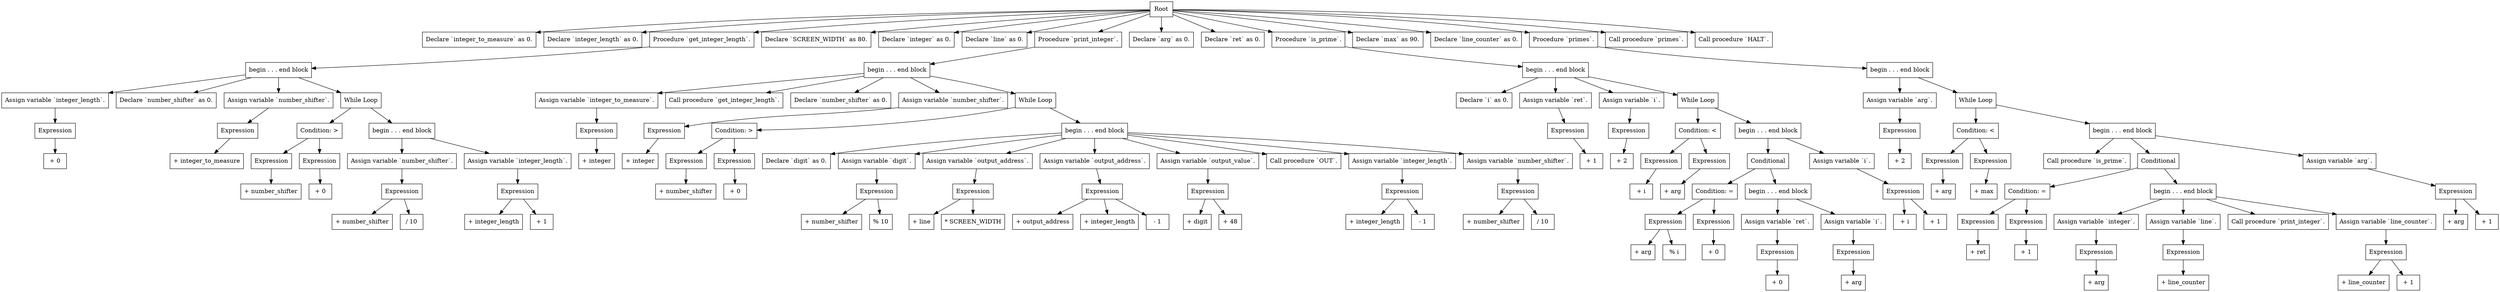 digraph ast {
    "0" [label="Root", shape=box];
    "0_0" [label="Declare `integer_to_measure` as 0.", shape=box];
    "0" -> "0_0";
    "0_1" [label="Declare `integer_length` as 0.", shape=box];
    "0" -> "0_1";
    "0_2" [label="Procedure `get_integer_length`.", shape=box];
    "0_2_0" [label="begin . . . end block", shape=box];
    "0_2_0_0" [label="Assign variable `integer_length`.", shape=box];
    "0_2_0_0_0" [label="Expression", shape=box];
    "0_2_0_0_0_0" [label="+ 0", shape=box];
    "0_2_0_0_0" -> "0_2_0_0_0_0";
    "0_2_0_0" -> "0_2_0_0_0";
    "0_2_0" -> "0_2_0_0";
    "0_2_0_1" [label="Declare `number_shifter` as 0.", shape=box];
    "0_2_0" -> "0_2_0_1";
    "0_2_0_2" [label="Assign variable `number_shifter`.", shape=box];
    "0_2_0_2_0" [label="Expression", shape=box];
    "0_2_0_2_0_0" [label="+ integer_to_measure", shape=box];
    "0_2_0_2_0" -> "0_2_0_2_0_0";
    "0_2_0_2" -> "0_2_0_2_0";
    "0_2_0" -> "0_2_0_2";
    "0_2_0_3" [label="While Loop", shape=box];
    "0_2_0_3_0" [label="Condition: >", shape=box];
    "0_2_0_3_0_0" [label="Expression", shape=box];
    "0_2_0_3_0_0_0" [label="+ number_shifter", shape=box];
    "0_2_0_3_0_0" -> "0_2_0_3_0_0_0";
    "0_2_0_3_0" -> "0_2_0_3_0_0";
    "0_2_0_3_0_1" [label="Expression", shape=box];
    "0_2_0_3_0_1_0" [label="+ 0", shape=box];
    "0_2_0_3_0_1" -> "0_2_0_3_0_1_0";
    "0_2_0_3_0" -> "0_2_0_3_0_1";
    "0_2_0_3" -> "0_2_0_3_0";
    "0_2_0_3_1" [label="begin . . . end block", shape=box];
    "0_2_0_3_1_0" [label="Assign variable `number_shifter`.", shape=box];
    "0_2_0_3_1_0_0" [label="Expression", shape=box];
    "0_2_0_3_1_0_0_0" [label="+ number_shifter", shape=box];
    "0_2_0_3_1_0_0" -> "0_2_0_3_1_0_0_0";
    "0_2_0_3_1_0_0_1" [label="/ 10", shape=box];
    "0_2_0_3_1_0_0" -> "0_2_0_3_1_0_0_1";
    "0_2_0_3_1_0" -> "0_2_0_3_1_0_0";
    "0_2_0_3_1" -> "0_2_0_3_1_0";
    "0_2_0_3_1_1" [label="Assign variable `integer_length`.", shape=box];
    "0_2_0_3_1_1_0" [label="Expression", shape=box];
    "0_2_0_3_1_1_0_0" [label="+ integer_length", shape=box];
    "0_2_0_3_1_1_0" -> "0_2_0_3_1_1_0_0";
    "0_2_0_3_1_1_0_1" [label="+ 1", shape=box];
    "0_2_0_3_1_1_0" -> "0_2_0_3_1_1_0_1";
    "0_2_0_3_1_1" -> "0_2_0_3_1_1_0";
    "0_2_0_3_1" -> "0_2_0_3_1_1";
    "0_2_0_3" -> "0_2_0_3_1";
    "0_2_0" -> "0_2_0_3";
    "0_2" -> "0_2_0";
    "0" -> "0_2";
    "0_3" [label="Declare `SCREEN_WIDTH` as 80.", shape=box];
    "0" -> "0_3";
    "0_4" [label="Declare `integer` as 0.", shape=box];
    "0" -> "0_4";
    "0_5" [label="Declare `line` as 0.", shape=box];
    "0" -> "0_5";
    "0_6" [label="Procedure `print_integer`.", shape=box];
    "0_6_0" [label="begin . . . end block", shape=box];
    "0_6_0_0" [label="Assign variable `integer_to_measure`.", shape=box];
    "0_6_0_0_0" [label="Expression", shape=box];
    "0_6_0_0_0_0" [label="+ integer", shape=box];
    "0_6_0_0_0" -> "0_6_0_0_0_0";
    "0_6_0_0" -> "0_6_0_0_0";
    "0_6_0" -> "0_6_0_0";
    "0_6_0_1" [label="Call procedure `get_integer_length`.", shape=box];
    "0_6_0" -> "0_6_0_1";
    "0_6_0_2" [label="Declare `number_shifter` as 0.", shape=box];
    "0_6_0" -> "0_6_0_2";
    "0_6_0_3" [label="Assign variable `number_shifter`.", shape=box];
    "0_6_0_3_0" [label="Expression", shape=box];
    "0_6_0_3_0_0" [label="+ integer", shape=box];
    "0_6_0_3_0" -> "0_6_0_3_0_0";
    "0_6_0_3" -> "0_6_0_3_0";
    "0_6_0" -> "0_6_0_3";
    "0_6_0_4" [label="While Loop", shape=box];
    "0_6_0_4_0" [label="Condition: >", shape=box];
    "0_6_0_4_0_0" [label="Expression", shape=box];
    "0_6_0_4_0_0_0" [label="+ number_shifter", shape=box];
    "0_6_0_4_0_0" -> "0_6_0_4_0_0_0";
    "0_6_0_4_0" -> "0_6_0_4_0_0";
    "0_6_0_4_0_1" [label="Expression", shape=box];
    "0_6_0_4_0_1_0" [label="+ 0", shape=box];
    "0_6_0_4_0_1" -> "0_6_0_4_0_1_0";
    "0_6_0_4_0" -> "0_6_0_4_0_1";
    "0_6_0_4" -> "0_6_0_4_0";
    "0_6_0_4_1" [label="begin . . . end block", shape=box];
    "0_6_0_4_1_0" [label="Declare `digit` as 0.", shape=box];
    "0_6_0_4_1" -> "0_6_0_4_1_0";
    "0_6_0_4_1_1" [label="Assign variable `digit`.", shape=box];
    "0_6_0_4_1_1_0" [label="Expression", shape=box];
    "0_6_0_4_1_1_0_0" [label="+ number_shifter", shape=box];
    "0_6_0_4_1_1_0" -> "0_6_0_4_1_1_0_0";
    "0_6_0_4_1_1_0_1" [label="% 10", shape=box];
    "0_6_0_4_1_1_0" -> "0_6_0_4_1_1_0_1";
    "0_6_0_4_1_1" -> "0_6_0_4_1_1_0";
    "0_6_0_4_1" -> "0_6_0_4_1_1";
    "0_6_0_4_1_2" [label="Assign variable `output_address`.", shape=box];
    "0_6_0_4_1_2_0" [label="Expression", shape=box];
    "0_6_0_4_1_2_0_0" [label="+ line", shape=box];
    "0_6_0_4_1_2_0" -> "0_6_0_4_1_2_0_0";
    "0_6_0_4_1_2_0_1" [label="* SCREEN_WIDTH", shape=box];
    "0_6_0_4_1_2_0" -> "0_6_0_4_1_2_0_1";
    "0_6_0_4_1_2" -> "0_6_0_4_1_2_0";
    "0_6_0_4_1" -> "0_6_0_4_1_2";
    "0_6_0_4_1_3" [label="Assign variable `output_address`.", shape=box];
    "0_6_0_4_1_3_0" [label="Expression", shape=box];
    "0_6_0_4_1_3_0_0" [label="+ output_address", shape=box];
    "0_6_0_4_1_3_0" -> "0_6_0_4_1_3_0_0";
    "0_6_0_4_1_3_0_1" [label="+ integer_length", shape=box];
    "0_6_0_4_1_3_0" -> "0_6_0_4_1_3_0_1";
    "0_6_0_4_1_3_0_2" [label="- 1", shape=box];
    "0_6_0_4_1_3_0" -> "0_6_0_4_1_3_0_2";
    "0_6_0_4_1_3" -> "0_6_0_4_1_3_0";
    "0_6_0_4_1" -> "0_6_0_4_1_3";
    "0_6_0_4_1_4" [label="Assign variable `output_value`.", shape=box];
    "0_6_0_4_1_4_0" [label="Expression", shape=box];
    "0_6_0_4_1_4_0_0" [label="+ digit", shape=box];
    "0_6_0_4_1_4_0" -> "0_6_0_4_1_4_0_0";
    "0_6_0_4_1_4_0_1" [label="+ 48", shape=box];
    "0_6_0_4_1_4_0" -> "0_6_0_4_1_4_0_1";
    "0_6_0_4_1_4" -> "0_6_0_4_1_4_0";
    "0_6_0_4_1" -> "0_6_0_4_1_4";
    "0_6_0_4_1_5" [label="Call procedure `OUT`.", shape=box];
    "0_6_0_4_1" -> "0_6_0_4_1_5";
    "0_6_0_4_1_6" [label="Assign variable `integer_length`.", shape=box];
    "0_6_0_4_1_6_0" [label="Expression", shape=box];
    "0_6_0_4_1_6_0_0" [label="+ integer_length", shape=box];
    "0_6_0_4_1_6_0" -> "0_6_0_4_1_6_0_0";
    "0_6_0_4_1_6_0_1" [label="- 1", shape=box];
    "0_6_0_4_1_6_0" -> "0_6_0_4_1_6_0_1";
    "0_6_0_4_1_6" -> "0_6_0_4_1_6_0";
    "0_6_0_4_1" -> "0_6_0_4_1_6";
    "0_6_0_4_1_7" [label="Assign variable `number_shifter`.", shape=box];
    "0_6_0_4_1_7_0" [label="Expression", shape=box];
    "0_6_0_4_1_7_0_0" [label="+ number_shifter", shape=box];
    "0_6_0_4_1_7_0" -> "0_6_0_4_1_7_0_0";
    "0_6_0_4_1_7_0_1" [label="/ 10", shape=box];
    "0_6_0_4_1_7_0" -> "0_6_0_4_1_7_0_1";
    "0_6_0_4_1_7" -> "0_6_0_4_1_7_0";
    "0_6_0_4_1" -> "0_6_0_4_1_7";
    "0_6_0_4" -> "0_6_0_4_1";
    "0_6_0" -> "0_6_0_4";
    "0_6" -> "0_6_0";
    "0" -> "0_6";
    "0_7" [label="Declare `arg` as 0.", shape=box];
    "0" -> "0_7";
    "0_8" [label="Declare `ret` as 0.", shape=box];
    "0" -> "0_8";
    "0_9" [label="Procedure `is_prime`.", shape=box];
    "0_9_0" [label="begin . . . end block", shape=box];
    "0_9_0_0" [label="Declare `i` as 0.", shape=box];
    "0_9_0" -> "0_9_0_0";
    "0_9_0_1" [label="Assign variable `ret`.", shape=box];
    "0_9_0_1_0" [label="Expression", shape=box];
    "0_9_0_1_0_0" [label="+ 1", shape=box];
    "0_9_0_1_0" -> "0_9_0_1_0_0";
    "0_9_0_1" -> "0_9_0_1_0";
    "0_9_0" -> "0_9_0_1";
    "0_9_0_2" [label="Assign variable `i`.", shape=box];
    "0_9_0_2_0" [label="Expression", shape=box];
    "0_9_0_2_0_0" [label="+ 2", shape=box];
    "0_9_0_2_0" -> "0_9_0_2_0_0";
    "0_9_0_2" -> "0_9_0_2_0";
    "0_9_0" -> "0_9_0_2";
    "0_9_0_3" [label="While Loop", shape=box];
    "0_9_0_3_0" [label="Condition: <", shape=box];
    "0_9_0_3_0_0" [label="Expression", shape=box];
    "0_9_0_3_0_0_0" [label="+ i", shape=box];
    "0_9_0_3_0_0" -> "0_9_0_3_0_0_0";
    "0_9_0_3_0" -> "0_9_0_3_0_0";
    "0_9_0_3_0_1" [label="Expression", shape=box];
    "0_9_0_3_0_1_0" [label="+ arg", shape=box];
    "0_9_0_3_0_1" -> "0_9_0_3_0_1_0";
    "0_9_0_3_0" -> "0_9_0_3_0_1";
    "0_9_0_3" -> "0_9_0_3_0";
    "0_9_0_3_1" [label="begin . . . end block", shape=box];
    "0_9_0_3_1_0" [label="Conditional", shape=box];
    "0_9_0_3_1_0_0" [label="Condition: =", shape=box];
    "0_9_0_3_1_0_0_0" [label="Expression", shape=box];
    "0_9_0_3_1_0_0_0_0" [label="+ arg", shape=box];
    "0_9_0_3_1_0_0_0" -> "0_9_0_3_1_0_0_0_0";
    "0_9_0_3_1_0_0_0_1" [label="% i", shape=box];
    "0_9_0_3_1_0_0_0" -> "0_9_0_3_1_0_0_0_1";
    "0_9_0_3_1_0_0" -> "0_9_0_3_1_0_0_0";
    "0_9_0_3_1_0_0_1" [label="Expression", shape=box];
    "0_9_0_3_1_0_0_1_0" [label="+ 0", shape=box];
    "0_9_0_3_1_0_0_1" -> "0_9_0_3_1_0_0_1_0";
    "0_9_0_3_1_0_0" -> "0_9_0_3_1_0_0_1";
    "0_9_0_3_1_0" -> "0_9_0_3_1_0_0";
    "0_9_0_3_1_0_1" [label="begin . . . end block", shape=box];
    "0_9_0_3_1_0_1_0" [label="Assign variable `ret`.", shape=box];
    "0_9_0_3_1_0_1_0_0" [label="Expression", shape=box];
    "0_9_0_3_1_0_1_0_0_0" [label="+ 0", shape=box];
    "0_9_0_3_1_0_1_0_0" -> "0_9_0_3_1_0_1_0_0_0";
    "0_9_0_3_1_0_1_0" -> "0_9_0_3_1_0_1_0_0";
    "0_9_0_3_1_0_1" -> "0_9_0_3_1_0_1_0";
    "0_9_0_3_1_0_1_1" [label="Assign variable `i`.", shape=box];
    "0_9_0_3_1_0_1_1_0" [label="Expression", shape=box];
    "0_9_0_3_1_0_1_1_0_0" [label="+ arg", shape=box];
    "0_9_0_3_1_0_1_1_0" -> "0_9_0_3_1_0_1_1_0_0";
    "0_9_0_3_1_0_1_1" -> "0_9_0_3_1_0_1_1_0";
    "0_9_0_3_1_0_1" -> "0_9_0_3_1_0_1_1";
    "0_9_0_3_1_0" -> "0_9_0_3_1_0_1";
    "0_9_0_3_1" -> "0_9_0_3_1_0";
    "0_9_0_3_1_1" [label="Assign variable `i`.", shape=box];
    "0_9_0_3_1_1_0" [label="Expression", shape=box];
    "0_9_0_3_1_1_0_0" [label="+ i", shape=box];
    "0_9_0_3_1_1_0" -> "0_9_0_3_1_1_0_0";
    "0_9_0_3_1_1_0_1" [label="+ 1", shape=box];
    "0_9_0_3_1_1_0" -> "0_9_0_3_1_1_0_1";
    "0_9_0_3_1_1" -> "0_9_0_3_1_1_0";
    "0_9_0_3_1" -> "0_9_0_3_1_1";
    "0_9_0_3" -> "0_9_0_3_1";
    "0_9_0" -> "0_9_0_3";
    "0_9" -> "0_9_0";
    "0" -> "0_9";
    "0_10" [label="Declare `max` as 90.", shape=box];
    "0" -> "0_10";
    "0_11" [label="Declare `line_counter` as 0.", shape=box];
    "0" -> "0_11";
    "0_12" [label="Procedure `primes`.", shape=box];
    "0_12_0" [label="begin . . . end block", shape=box];
    "0_12_0_0" [label="Assign variable `arg`.", shape=box];
    "0_12_0_0_0" [label="Expression", shape=box];
    "0_12_0_0_0_0" [label="+ 2", shape=box];
    "0_12_0_0_0" -> "0_12_0_0_0_0";
    "0_12_0_0" -> "0_12_0_0_0";
    "0_12_0" -> "0_12_0_0";
    "0_12_0_1" [label="While Loop", shape=box];
    "0_12_0_1_0" [label="Condition: <", shape=box];
    "0_12_0_1_0_0" [label="Expression", shape=box];
    "0_12_0_1_0_0_0" [label="+ arg", shape=box];
    "0_12_0_1_0_0" -> "0_12_0_1_0_0_0";
    "0_12_0_1_0" -> "0_12_0_1_0_0";
    "0_12_0_1_0_1" [label="Expression", shape=box];
    "0_12_0_1_0_1_0" [label="+ max", shape=box];
    "0_12_0_1_0_1" -> "0_12_0_1_0_1_0";
    "0_12_0_1_0" -> "0_12_0_1_0_1";
    "0_12_0_1" -> "0_12_0_1_0";
    "0_12_0_1_1" [label="begin . . . end block", shape=box];
    "0_12_0_1_1_0" [label="Call procedure `is_prime`.", shape=box];
    "0_12_0_1_1" -> "0_12_0_1_1_0";
    "0_12_0_1_1_1" [label="Conditional", shape=box];
    "0_12_0_1_1_1_0" [label="Condition: =", shape=box];
    "0_12_0_1_1_1_0_0" [label="Expression", shape=box];
    "0_12_0_1_1_1_0_0_0" [label="+ ret", shape=box];
    "0_12_0_1_1_1_0_0" -> "0_12_0_1_1_1_0_0_0";
    "0_12_0_1_1_1_0" -> "0_12_0_1_1_1_0_0";
    "0_12_0_1_1_1_0_1" [label="Expression", shape=box];
    "0_12_0_1_1_1_0_1_0" [label="+ 1", shape=box];
    "0_12_0_1_1_1_0_1" -> "0_12_0_1_1_1_0_1_0";
    "0_12_0_1_1_1_0" -> "0_12_0_1_1_1_0_1";
    "0_12_0_1_1_1" -> "0_12_0_1_1_1_0";
    "0_12_0_1_1_1_1" [label="begin . . . end block", shape=box];
    "0_12_0_1_1_1_1_0" [label="Assign variable `integer`.", shape=box];
    "0_12_0_1_1_1_1_0_0" [label="Expression", shape=box];
    "0_12_0_1_1_1_1_0_0_0" [label="+ arg", shape=box];
    "0_12_0_1_1_1_1_0_0" -> "0_12_0_1_1_1_1_0_0_0";
    "0_12_0_1_1_1_1_0" -> "0_12_0_1_1_1_1_0_0";
    "0_12_0_1_1_1_1" -> "0_12_0_1_1_1_1_0";
    "0_12_0_1_1_1_1_1" [label="Assign variable `line`.", shape=box];
    "0_12_0_1_1_1_1_1_0" [label="Expression", shape=box];
    "0_12_0_1_1_1_1_1_0_0" [label="+ line_counter", shape=box];
    "0_12_0_1_1_1_1_1_0" -> "0_12_0_1_1_1_1_1_0_0";
    "0_12_0_1_1_1_1_1" -> "0_12_0_1_1_1_1_1_0";
    "0_12_0_1_1_1_1" -> "0_12_0_1_1_1_1_1";
    "0_12_0_1_1_1_1_2" [label="Call procedure `print_integer`.", shape=box];
    "0_12_0_1_1_1_1" -> "0_12_0_1_1_1_1_2";
    "0_12_0_1_1_1_1_3" [label="Assign variable `line_counter`.", shape=box];
    "0_12_0_1_1_1_1_3_0" [label="Expression", shape=box];
    "0_12_0_1_1_1_1_3_0_0" [label="+ line_counter", shape=box];
    "0_12_0_1_1_1_1_3_0" -> "0_12_0_1_1_1_1_3_0_0";
    "0_12_0_1_1_1_1_3_0_1" [label="+ 1", shape=box];
    "0_12_0_1_1_1_1_3_0" -> "0_12_0_1_1_1_1_3_0_1";
    "0_12_0_1_1_1_1_3" -> "0_12_0_1_1_1_1_3_0";
    "0_12_0_1_1_1_1" -> "0_12_0_1_1_1_1_3";
    "0_12_0_1_1_1" -> "0_12_0_1_1_1_1";
    "0_12_0_1_1" -> "0_12_0_1_1_1";
    "0_12_0_1_1_2" [label="Assign variable `arg`.", shape=box];
    "0_12_0_1_1_2_0" [label="Expression", shape=box];
    "0_12_0_1_1_2_0_0" [label="+ arg", shape=box];
    "0_12_0_1_1_2_0" -> "0_12_0_1_1_2_0_0";
    "0_12_0_1_1_2_0_1" [label="+ 1", shape=box];
    "0_12_0_1_1_2_0" -> "0_12_0_1_1_2_0_1";
    "0_12_0_1_1_2" -> "0_12_0_1_1_2_0";
    "0_12_0_1_1" -> "0_12_0_1_1_2";
    "0_12_0_1" -> "0_12_0_1_1";
    "0_12_0" -> "0_12_0_1";
    "0_12" -> "0_12_0";
    "0" -> "0_12";
    "0_13" [label="Call procedure `primes`.", shape=box];
    "0" -> "0_13";
    "0_14" [label="Call procedure `HALT`.", shape=box];
    "0" -> "0_14";
}

